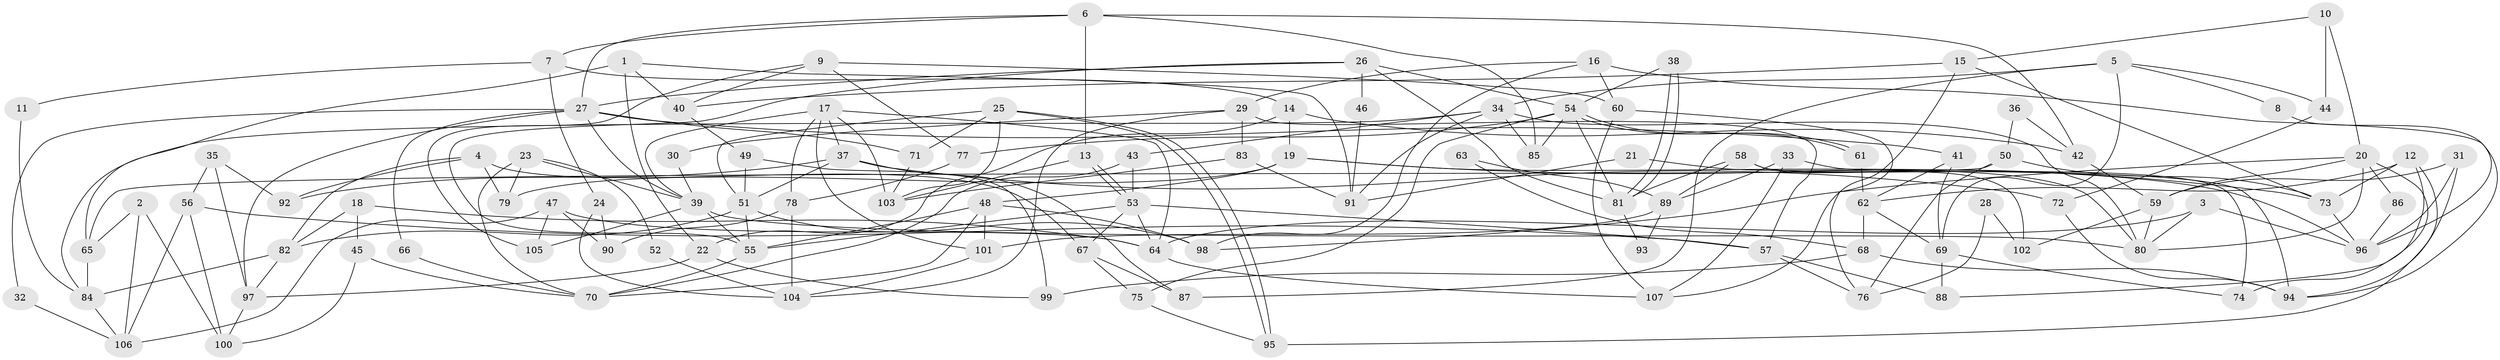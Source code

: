 // coarse degree distribution, {2: 0.25, 4: 0.125, 3: 0.21875, 8: 0.09375, 6: 0.09375, 7: 0.0625, 9: 0.0625, 11: 0.09375}
// Generated by graph-tools (version 1.1) at 2025/53/03/04/25 21:53:56]
// undirected, 107 vertices, 214 edges
graph export_dot {
graph [start="1"]
  node [color=gray90,style=filled];
  1;
  2;
  3;
  4;
  5;
  6;
  7;
  8;
  9;
  10;
  11;
  12;
  13;
  14;
  15;
  16;
  17;
  18;
  19;
  20;
  21;
  22;
  23;
  24;
  25;
  26;
  27;
  28;
  29;
  30;
  31;
  32;
  33;
  34;
  35;
  36;
  37;
  38;
  39;
  40;
  41;
  42;
  43;
  44;
  45;
  46;
  47;
  48;
  49;
  50;
  51;
  52;
  53;
  54;
  55;
  56;
  57;
  58;
  59;
  60;
  61;
  62;
  63;
  64;
  65;
  66;
  67;
  68;
  69;
  70;
  71;
  72;
  73;
  74;
  75;
  76;
  77;
  78;
  79;
  80;
  81;
  82;
  83;
  84;
  85;
  86;
  87;
  88;
  89;
  90;
  91;
  92;
  93;
  94;
  95;
  96;
  97;
  98;
  99;
  100;
  101;
  102;
  103;
  104;
  105;
  106;
  107;
  1 -- 65;
  1 -- 22;
  1 -- 40;
  1 -- 91;
  2 -- 106;
  2 -- 65;
  2 -- 100;
  3 -- 80;
  3 -- 64;
  3 -- 96;
  4 -- 92;
  4 -- 67;
  4 -- 79;
  4 -- 82;
  5 -- 34;
  5 -- 87;
  5 -- 8;
  5 -- 44;
  5 -- 69;
  6 -- 27;
  6 -- 85;
  6 -- 7;
  6 -- 13;
  6 -- 42;
  7 -- 14;
  7 -- 11;
  7 -- 24;
  8 -- 96;
  9 -- 77;
  9 -- 105;
  9 -- 40;
  9 -- 60;
  10 -- 20;
  10 -- 15;
  10 -- 44;
  11 -- 84;
  12 -- 88;
  12 -- 73;
  12 -- 62;
  12 -- 95;
  13 -- 53;
  13 -- 53;
  13 -- 103;
  14 -- 19;
  14 -- 22;
  14 -- 42;
  15 -- 107;
  15 -- 40;
  15 -- 73;
  16 -- 98;
  16 -- 60;
  16 -- 29;
  16 -- 94;
  17 -- 39;
  17 -- 103;
  17 -- 37;
  17 -- 64;
  17 -- 78;
  17 -- 101;
  18 -- 64;
  18 -- 82;
  18 -- 45;
  19 -- 48;
  19 -- 73;
  19 -- 79;
  19 -- 96;
  20 -- 80;
  20 -- 98;
  20 -- 59;
  20 -- 74;
  20 -- 86;
  21 -- 91;
  21 -- 80;
  22 -- 97;
  22 -- 99;
  23 -- 70;
  23 -- 79;
  23 -- 39;
  23 -- 52;
  24 -- 90;
  24 -- 104;
  25 -- 95;
  25 -- 95;
  25 -- 103;
  25 -- 51;
  25 -- 71;
  26 -- 55;
  26 -- 81;
  26 -- 27;
  26 -- 46;
  26 -- 54;
  27 -- 97;
  27 -- 32;
  27 -- 39;
  27 -- 41;
  27 -- 66;
  27 -- 71;
  28 -- 102;
  28 -- 76;
  29 -- 104;
  29 -- 30;
  29 -- 57;
  29 -- 83;
  30 -- 39;
  31 -- 59;
  31 -- 96;
  31 -- 94;
  32 -- 106;
  33 -- 94;
  33 -- 89;
  33 -- 107;
  34 -- 80;
  34 -- 91;
  34 -- 43;
  34 -- 84;
  34 -- 85;
  35 -- 97;
  35 -- 56;
  35 -- 92;
  36 -- 50;
  36 -- 42;
  37 -- 72;
  37 -- 51;
  37 -- 87;
  37 -- 92;
  38 -- 54;
  38 -- 81;
  38 -- 81;
  39 -- 55;
  39 -- 80;
  39 -- 105;
  40 -- 49;
  41 -- 62;
  41 -- 69;
  42 -- 59;
  43 -- 53;
  43 -- 70;
  44 -- 72;
  45 -- 70;
  45 -- 100;
  46 -- 91;
  47 -- 64;
  47 -- 106;
  47 -- 90;
  47 -- 105;
  48 -- 55;
  48 -- 70;
  48 -- 98;
  48 -- 101;
  49 -- 51;
  49 -- 99;
  50 -- 76;
  50 -- 73;
  50 -- 65;
  51 -- 55;
  51 -- 82;
  51 -- 98;
  52 -- 104;
  53 -- 55;
  53 -- 57;
  53 -- 64;
  53 -- 67;
  54 -- 61;
  54 -- 61;
  54 -- 75;
  54 -- 77;
  54 -- 81;
  54 -- 85;
  55 -- 70;
  56 -- 57;
  56 -- 100;
  56 -- 106;
  57 -- 76;
  57 -- 88;
  58 -- 74;
  58 -- 81;
  58 -- 89;
  58 -- 102;
  59 -- 80;
  59 -- 102;
  60 -- 107;
  60 -- 76;
  61 -- 62;
  62 -- 69;
  62 -- 68;
  63 -- 89;
  63 -- 68;
  64 -- 107;
  65 -- 84;
  66 -- 70;
  67 -- 75;
  67 -- 87;
  68 -- 94;
  68 -- 99;
  69 -- 74;
  69 -- 88;
  71 -- 103;
  72 -- 94;
  73 -- 96;
  75 -- 95;
  77 -- 78;
  78 -- 104;
  78 -- 90;
  81 -- 93;
  82 -- 84;
  82 -- 97;
  83 -- 103;
  83 -- 91;
  84 -- 106;
  86 -- 96;
  89 -- 101;
  89 -- 93;
  97 -- 100;
  101 -- 104;
}
